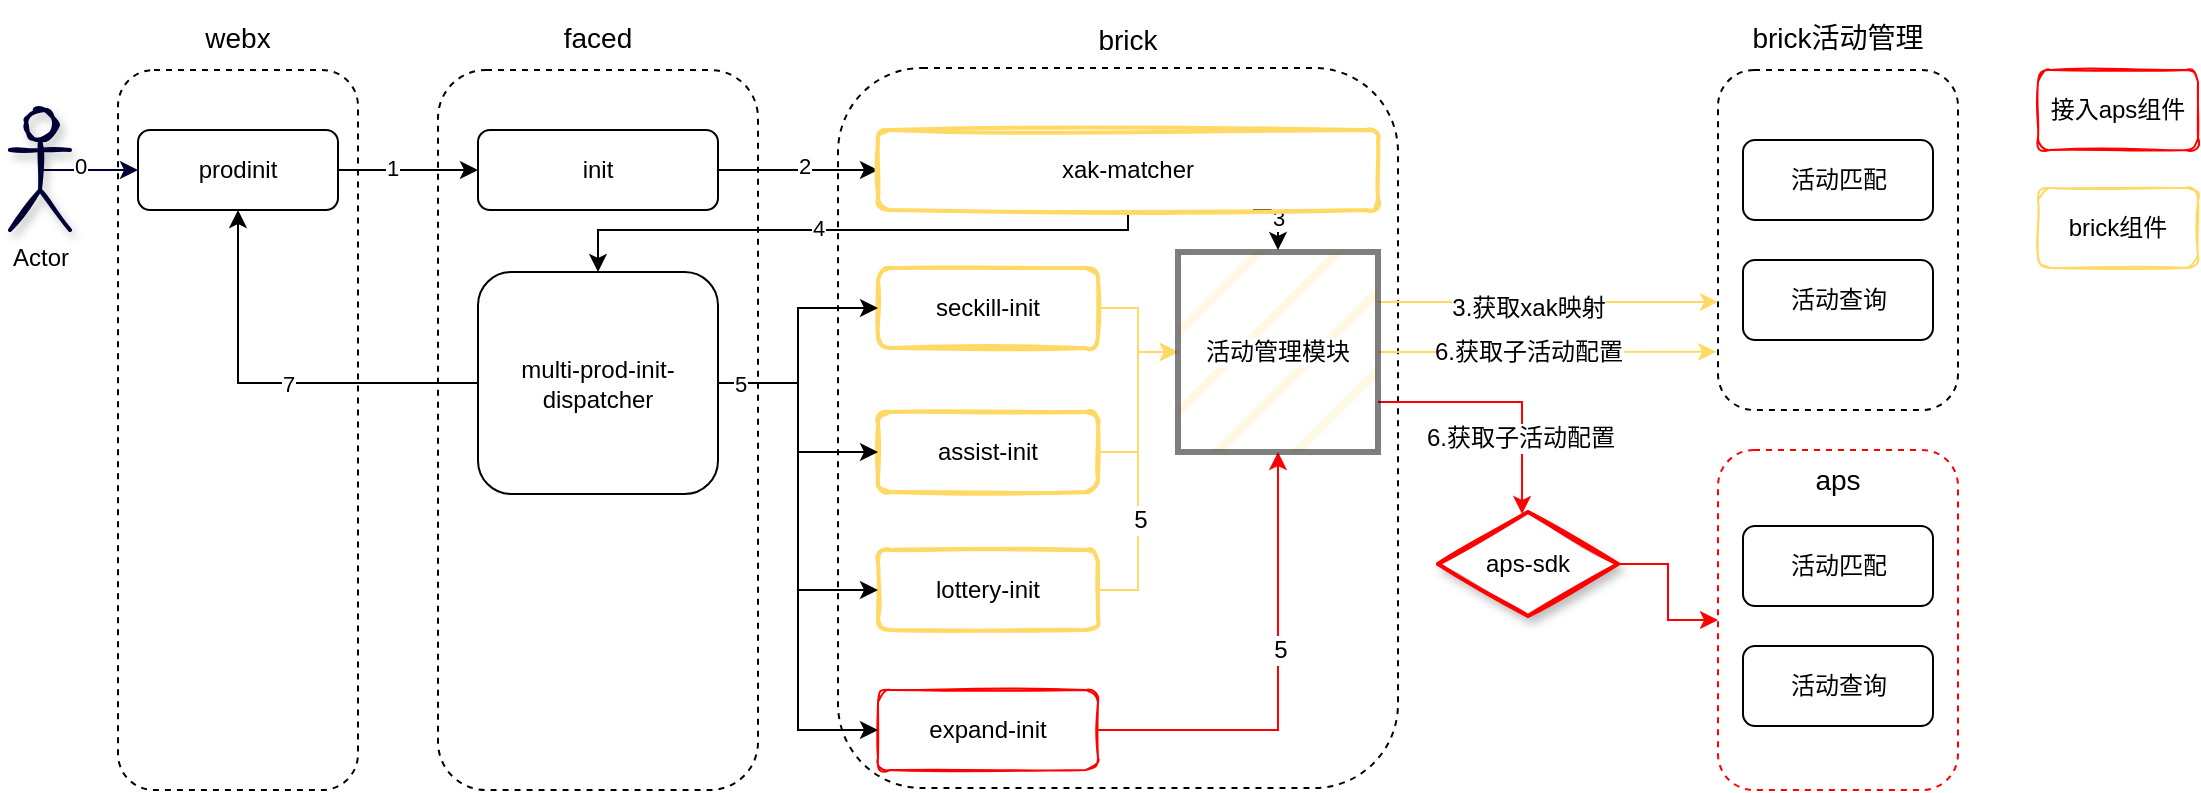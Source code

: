 <mxfile version="20.8.23" type="github" pages="5">
  <diagram id="NWhZimJA6qQcaquK7ZAS" name="brick-online">
    <mxGraphModel dx="2261" dy="771" grid="1" gridSize="10" guides="1" tooltips="1" connect="1" arrows="1" fold="1" page="1" pageScale="1" pageWidth="827" pageHeight="1169" math="0" shadow="0">
      <root>
        <mxCell id="0" />
        <mxCell id="1" parent="0" />
        <mxCell id="JwduhND43qN6gX2zfuCN-1" value="" style="rounded=1;whiteSpace=wrap;html=1;dashed=1;" parent="1" vertex="1">
          <mxGeometry x="40" y="120" width="120" height="360" as="geometry" />
        </mxCell>
        <mxCell id="JwduhND43qN6gX2zfuCN-2" value="" style="rounded=1;whiteSpace=wrap;html=1;dashed=1;" parent="1" vertex="1">
          <mxGeometry x="200" y="120" width="160" height="360" as="geometry" />
        </mxCell>
        <mxCell id="JwduhND43qN6gX2zfuCN-3" value="" style="rounded=1;whiteSpace=wrap;html=1;dashed=1;" parent="1" vertex="1">
          <mxGeometry x="400" y="119" width="280" height="360" as="geometry" />
        </mxCell>
        <mxCell id="JwduhND43qN6gX2zfuCN-38" value="" style="edgeStyle=orthogonalEdgeStyle;rounded=0;orthogonalLoop=1;jettySize=auto;html=1;strokeColor=#FF0000;" parent="1" source="JwduhND43qN6gX2zfuCN-4" target="JwduhND43qN6gX2zfuCN-5" edge="1">
          <mxGeometry relative="1" as="geometry" />
        </mxCell>
        <mxCell id="JwduhND43qN6gX2zfuCN-4" value="aps-sdk" style="html=1;whiteSpace=wrap;aspect=fixed;shape=isoRectangle;strokeColor=#FF0000;strokeWidth=2;sketch=1;shadow=1;" parent="1" vertex="1">
          <mxGeometry x="700" y="340" width="90" height="54" as="geometry" />
        </mxCell>
        <mxCell id="JwduhND43qN6gX2zfuCN-5" value="" style="rounded=1;whiteSpace=wrap;html=1;dashed=1;strokeColor=#FF0000;" parent="1" vertex="1">
          <mxGeometry x="840" y="310" width="120" height="170" as="geometry" />
        </mxCell>
        <mxCell id="JwduhND43qN6gX2zfuCN-6" value="" style="rounded=1;whiteSpace=wrap;html=1;dashed=1;" parent="1" vertex="1">
          <mxGeometry x="840" y="120" width="120" height="170" as="geometry" />
        </mxCell>
        <mxCell id="JwduhND43qN6gX2zfuCN-18" style="edgeStyle=orthogonalEdgeStyle;rounded=0;orthogonalLoop=1;jettySize=auto;html=1;exitX=1;exitY=0.5;exitDx=0;exitDy=0;entryX=0;entryY=0.5;entryDx=0;entryDy=0;" parent="1" source="JwduhND43qN6gX2zfuCN-8" target="JwduhND43qN6gX2zfuCN-9" edge="1">
          <mxGeometry relative="1" as="geometry" />
        </mxCell>
        <mxCell id="JwduhND43qN6gX2zfuCN-54" value="2" style="edgeLabel;html=1;align=center;verticalAlign=middle;resizable=0;points=[];" parent="JwduhND43qN6gX2zfuCN-18" vertex="1" connectable="0">
          <mxGeometry x="0.075" y="2" relative="1" as="geometry">
            <mxPoint as="offset" />
          </mxGeometry>
        </mxCell>
        <mxCell id="JwduhND43qN6gX2zfuCN-8" value="init" style="rounded=1;whiteSpace=wrap;html=1;" parent="1" vertex="1">
          <mxGeometry x="220" y="150" width="120" height="40" as="geometry" />
        </mxCell>
        <mxCell id="JwduhND43qN6gX2zfuCN-20" value="3" style="edgeStyle=orthogonalEdgeStyle;rounded=0;orthogonalLoop=1;jettySize=auto;html=1;exitX=0.75;exitY=1;exitDx=0;exitDy=0;entryX=0.5;entryY=0;entryDx=0;entryDy=0;" parent="1" source="JwduhND43qN6gX2zfuCN-9" edge="1">
          <mxGeometry relative="1" as="geometry">
            <mxPoint x="620" y="210" as="targetPoint" />
          </mxGeometry>
        </mxCell>
        <mxCell id="JwduhND43qN6gX2zfuCN-21" style="edgeStyle=orthogonalEdgeStyle;rounded=0;orthogonalLoop=1;jettySize=auto;html=1;exitX=0.5;exitY=1;exitDx=0;exitDy=0;entryX=0.5;entryY=0;entryDx=0;entryDy=0;" parent="1" source="JwduhND43qN6gX2zfuCN-9" target="JwduhND43qN6gX2zfuCN-14" edge="1">
          <mxGeometry relative="1" as="geometry">
            <Array as="points">
              <mxPoint x="545" y="200" />
              <mxPoint x="280" y="200" />
            </Array>
          </mxGeometry>
        </mxCell>
        <mxCell id="JwduhND43qN6gX2zfuCN-55" value="4" style="edgeLabel;html=1;align=center;verticalAlign=middle;resizable=0;points=[];" parent="JwduhND43qN6gX2zfuCN-21" vertex="1" connectable="0">
          <mxGeometry x="0.115" y="-1" relative="1" as="geometry">
            <mxPoint as="offset" />
          </mxGeometry>
        </mxCell>
        <mxCell id="JwduhND43qN6gX2zfuCN-9" value="xak-matcher" style="rounded=1;whiteSpace=wrap;html=1;sketch=1;strokeColor=#FFD966;strokeWidth=2;" parent="1" vertex="1">
          <mxGeometry x="420" y="150" width="250" height="40" as="geometry" />
        </mxCell>
        <mxCell id="JwduhND43qN6gX2zfuCN-46" style="edgeStyle=orthogonalEdgeStyle;rounded=0;orthogonalLoop=1;jettySize=auto;html=1;exitX=1;exitY=0.5;exitDx=0;exitDy=0;entryX=0;entryY=0.5;entryDx=0;entryDy=0;strokeColor=#FFD966;" parent="1" source="JwduhND43qN6gX2zfuCN-10" target="JwduhND43qN6gX2zfuCN-42" edge="1">
          <mxGeometry relative="1" as="geometry" />
        </mxCell>
        <mxCell id="JwduhND43qN6gX2zfuCN-10" value="seckill-init" style="rounded=1;whiteSpace=wrap;html=1;sketch=1;strokeColor=#FFD966;strokeWidth=2;" parent="1" vertex="1">
          <mxGeometry x="420" y="219" width="110" height="40" as="geometry" />
        </mxCell>
        <mxCell id="JwduhND43qN6gX2zfuCN-47" style="edgeStyle=orthogonalEdgeStyle;rounded=0;orthogonalLoop=1;jettySize=auto;html=1;exitX=1;exitY=0.5;exitDx=0;exitDy=0;entryX=0;entryY=0.5;entryDx=0;entryDy=0;strokeColor=#FFD966;" parent="1" source="JwduhND43qN6gX2zfuCN-11" target="JwduhND43qN6gX2zfuCN-42" edge="1">
          <mxGeometry relative="1" as="geometry" />
        </mxCell>
        <mxCell id="JwduhND43qN6gX2zfuCN-11" value="assist-init" style="rounded=1;whiteSpace=wrap;html=1;sketch=1;strokeColor=#FFD966;strokeWidth=2;" parent="1" vertex="1">
          <mxGeometry x="420" y="291" width="110" height="40" as="geometry" />
        </mxCell>
        <mxCell id="JwduhND43qN6gX2zfuCN-48" style="edgeStyle=orthogonalEdgeStyle;rounded=0;orthogonalLoop=1;jettySize=auto;html=1;exitX=1;exitY=0.5;exitDx=0;exitDy=0;entryX=0;entryY=0.5;entryDx=0;entryDy=0;strokeColor=#FFD966;" parent="1" source="JwduhND43qN6gX2zfuCN-12" target="JwduhND43qN6gX2zfuCN-42" edge="1">
          <mxGeometry relative="1" as="geometry" />
        </mxCell>
        <mxCell id="QOfSzFieqDrKww0oyRNk-4" value="5" style="edgeLabel;html=1;align=center;verticalAlign=middle;resizable=0;points=[];fontSize=12;" parent="JwduhND43qN6gX2zfuCN-48" vertex="1" connectable="0">
          <mxGeometry x="-0.308" y="-1" relative="1" as="geometry">
            <mxPoint as="offset" />
          </mxGeometry>
        </mxCell>
        <mxCell id="JwduhND43qN6gX2zfuCN-12" value="lottery-init" style="rounded=1;whiteSpace=wrap;html=1;sketch=1;strokeColor=#FFD966;strokeWidth=2;" parent="1" vertex="1">
          <mxGeometry x="420" y="360" width="110" height="40" as="geometry" />
        </mxCell>
        <mxCell id="QOfSzFieqDrKww0oyRNk-3" style="edgeStyle=orthogonalEdgeStyle;rounded=0;orthogonalLoop=1;jettySize=auto;html=1;exitX=1;exitY=0.5;exitDx=0;exitDy=0;entryX=0.5;entryY=1;entryDx=0;entryDy=0;fontSize=12;endSize=6;strokeColor=#FF0000;" parent="1" source="JwduhND43qN6gX2zfuCN-13" target="JwduhND43qN6gX2zfuCN-42" edge="1">
          <mxGeometry relative="1" as="geometry" />
        </mxCell>
        <mxCell id="QOfSzFieqDrKww0oyRNk-5" value="5" style="edgeLabel;html=1;align=center;verticalAlign=middle;resizable=0;points=[];fontSize=12;" parent="QOfSzFieqDrKww0oyRNk-3" vertex="1" connectable="0">
          <mxGeometry x="0.135" y="-1" relative="1" as="geometry">
            <mxPoint as="offset" />
          </mxGeometry>
        </mxCell>
        <mxCell id="JwduhND43qN6gX2zfuCN-13" value="expand-init" style="rounded=1;whiteSpace=wrap;html=1;strokeColor=#FF0000;sketch=1;" parent="1" vertex="1">
          <mxGeometry x="420" y="430" width="110" height="40" as="geometry" />
        </mxCell>
        <mxCell id="JwduhND43qN6gX2zfuCN-22" style="edgeStyle=orthogonalEdgeStyle;rounded=0;orthogonalLoop=1;jettySize=auto;html=1;exitX=1;exitY=0.5;exitDx=0;exitDy=0;entryX=0;entryY=0.5;entryDx=0;entryDy=0;" parent="1" source="JwduhND43qN6gX2zfuCN-14" target="JwduhND43qN6gX2zfuCN-10" edge="1">
          <mxGeometry relative="1" as="geometry" />
        </mxCell>
        <mxCell id="JwduhND43qN6gX2zfuCN-23" style="edgeStyle=orthogonalEdgeStyle;rounded=0;orthogonalLoop=1;jettySize=auto;html=1;exitX=1;exitY=0.5;exitDx=0;exitDy=0;entryX=0;entryY=0.5;entryDx=0;entryDy=0;" parent="1" source="JwduhND43qN6gX2zfuCN-14" target="JwduhND43qN6gX2zfuCN-11" edge="1">
          <mxGeometry relative="1" as="geometry" />
        </mxCell>
        <mxCell id="JwduhND43qN6gX2zfuCN-24" style="edgeStyle=orthogonalEdgeStyle;rounded=0;orthogonalLoop=1;jettySize=auto;html=1;exitX=1;exitY=0.5;exitDx=0;exitDy=0;entryX=0;entryY=0.5;entryDx=0;entryDy=0;" parent="1" source="JwduhND43qN6gX2zfuCN-14" target="JwduhND43qN6gX2zfuCN-12" edge="1">
          <mxGeometry relative="1" as="geometry" />
        </mxCell>
        <mxCell id="JwduhND43qN6gX2zfuCN-25" style="edgeStyle=orthogonalEdgeStyle;rounded=0;orthogonalLoop=1;jettySize=auto;html=1;exitX=1;exitY=0.5;exitDx=0;exitDy=0;entryX=0;entryY=0.5;entryDx=0;entryDy=0;" parent="1" source="JwduhND43qN6gX2zfuCN-14" target="JwduhND43qN6gX2zfuCN-13" edge="1">
          <mxGeometry relative="1" as="geometry" />
        </mxCell>
        <mxCell id="JwduhND43qN6gX2zfuCN-56" value="5" style="edgeLabel;html=1;align=center;verticalAlign=middle;resizable=0;points=[];" parent="JwduhND43qN6gX2zfuCN-25" vertex="1" connectable="0">
          <mxGeometry x="-0.913" y="1" relative="1" as="geometry">
            <mxPoint y="1" as="offset" />
          </mxGeometry>
        </mxCell>
        <mxCell id="JwduhND43qN6gX2zfuCN-43" style="edgeStyle=orthogonalEdgeStyle;rounded=0;orthogonalLoop=1;jettySize=auto;html=1;exitX=0;exitY=0.5;exitDx=0;exitDy=0;entryX=0.5;entryY=1;entryDx=0;entryDy=0;" parent="1" source="JwduhND43qN6gX2zfuCN-14" target="JwduhND43qN6gX2zfuCN-16" edge="1">
          <mxGeometry relative="1" as="geometry" />
        </mxCell>
        <mxCell id="JwduhND43qN6gX2zfuCN-58" value="7" style="edgeLabel;html=1;align=center;verticalAlign=middle;resizable=0;points=[];" parent="JwduhND43qN6gX2zfuCN-43" vertex="1" connectable="0">
          <mxGeometry x="-0.08" relative="1" as="geometry">
            <mxPoint as="offset" />
          </mxGeometry>
        </mxCell>
        <mxCell id="JwduhND43qN6gX2zfuCN-14" value="multi-prod-init-dispatcher" style="rounded=1;whiteSpace=wrap;html=1;" parent="1" vertex="1">
          <mxGeometry x="220" y="221" width="120" height="111" as="geometry" />
        </mxCell>
        <mxCell id="JwduhND43qN6gX2zfuCN-17" style="edgeStyle=orthogonalEdgeStyle;rounded=0;orthogonalLoop=1;jettySize=auto;html=1;exitX=1;exitY=0.5;exitDx=0;exitDy=0;entryX=0;entryY=0.5;entryDx=0;entryDy=0;" parent="1" source="JwduhND43qN6gX2zfuCN-16" target="JwduhND43qN6gX2zfuCN-8" edge="1">
          <mxGeometry relative="1" as="geometry" />
        </mxCell>
        <mxCell id="JwduhND43qN6gX2zfuCN-53" value="1" style="edgeLabel;html=1;align=center;verticalAlign=middle;resizable=0;points=[];" parent="JwduhND43qN6gX2zfuCN-17" vertex="1" connectable="0">
          <mxGeometry x="-0.229" y="1" relative="1" as="geometry">
            <mxPoint as="offset" />
          </mxGeometry>
        </mxCell>
        <mxCell id="JwduhND43qN6gX2zfuCN-16" value="prodinit" style="rounded=1;whiteSpace=wrap;html=1;" parent="1" vertex="1">
          <mxGeometry x="50" y="150" width="100" height="40" as="geometry" />
        </mxCell>
        <mxCell id="PE38SQfPAT9IPxksKFDa-1" style="edgeStyle=orthogonalEdgeStyle;rounded=0;orthogonalLoop=1;jettySize=auto;html=1;exitX=1;exitY=0.75;exitDx=0;exitDy=0;entryX=0.467;entryY=0.037;entryDx=0;entryDy=0;entryPerimeter=0;fontSize=14;strokeColor=#FF0000;" parent="1" source="JwduhND43qN6gX2zfuCN-42" target="JwduhND43qN6gX2zfuCN-4" edge="1">
          <mxGeometry relative="1" as="geometry" />
        </mxCell>
        <mxCell id="PE38SQfPAT9IPxksKFDa-6" value="6.获取子活动配置" style="edgeLabel;html=1;align=center;verticalAlign=middle;resizable=0;points=[];fontSize=12;" parent="PE38SQfPAT9IPxksKFDa-1" vertex="1" connectable="0">
          <mxGeometry x="0.375" y="-1" relative="1" as="geometry">
            <mxPoint y="2" as="offset" />
          </mxGeometry>
        </mxCell>
        <mxCell id="PE38SQfPAT9IPxksKFDa-2" style="edgeStyle=orthogonalEdgeStyle;rounded=0;orthogonalLoop=1;jettySize=auto;html=1;exitX=1;exitY=0.5;exitDx=0;exitDy=0;entryX=-0.008;entryY=0.829;entryDx=0;entryDy=0;entryPerimeter=0;fontSize=14;strokeColor=#FFD966;" parent="1" source="JwduhND43qN6gX2zfuCN-42" target="JwduhND43qN6gX2zfuCN-6" edge="1">
          <mxGeometry relative="1" as="geometry" />
        </mxCell>
        <mxCell id="PE38SQfPAT9IPxksKFDa-5" value="6.获取子活动配置" style="edgeLabel;html=1;align=center;verticalAlign=middle;resizable=0;points=[];fontSize=12;" parent="PE38SQfPAT9IPxksKFDa-2" vertex="1" connectable="0">
          <mxGeometry x="-0.503" relative="1" as="geometry">
            <mxPoint x="33" as="offset" />
          </mxGeometry>
        </mxCell>
        <mxCell id="PE38SQfPAT9IPxksKFDa-3" style="edgeStyle=orthogonalEdgeStyle;rounded=0;orthogonalLoop=1;jettySize=auto;html=1;exitX=1;exitY=0.25;exitDx=0;exitDy=0;entryX=0;entryY=0.682;entryDx=0;entryDy=0;entryPerimeter=0;fontSize=14;strokeColor=#FFD966;" parent="1" source="JwduhND43qN6gX2zfuCN-42" target="JwduhND43qN6gX2zfuCN-6" edge="1">
          <mxGeometry relative="1" as="geometry" />
        </mxCell>
        <mxCell id="PE38SQfPAT9IPxksKFDa-4" value="3.获取xak映射" style="edgeLabel;html=1;align=center;verticalAlign=middle;resizable=0;points=[];fontSize=12;" parent="PE38SQfPAT9IPxksKFDa-3" vertex="1" connectable="0">
          <mxGeometry x="-0.589" relative="1" as="geometry">
            <mxPoint x="40" y="3" as="offset" />
          </mxGeometry>
        </mxCell>
        <mxCell id="JwduhND43qN6gX2zfuCN-42" value="活动管理模块" style="whiteSpace=wrap;html=1;aspect=fixed;strokeWidth=3;labelBackgroundColor=default;fillColor=#FFF2CC;opacity=50;fillStyle=hatch;" parent="1" vertex="1">
          <mxGeometry x="570" y="211" width="100" height="100" as="geometry" />
        </mxCell>
        <mxCell id="JwduhND43qN6gX2zfuCN-49" value="活动匹配" style="rounded=1;whiteSpace=wrap;html=1;" parent="1" vertex="1">
          <mxGeometry x="852.5" y="348" width="95" height="40" as="geometry" />
        </mxCell>
        <mxCell id="JwduhND43qN6gX2zfuCN-50" value="活动查询" style="rounded=1;whiteSpace=wrap;html=1;" parent="1" vertex="1">
          <mxGeometry x="852.5" y="408" width="95" height="40" as="geometry" />
        </mxCell>
        <mxCell id="JwduhND43qN6gX2zfuCN-51" value="活动匹配" style="rounded=1;whiteSpace=wrap;html=1;" parent="1" vertex="1">
          <mxGeometry x="852.5" y="155" width="95" height="40" as="geometry" />
        </mxCell>
        <mxCell id="JwduhND43qN6gX2zfuCN-52" value="活动查询" style="rounded=1;whiteSpace=wrap;html=1;" parent="1" vertex="1">
          <mxGeometry x="852.5" y="215" width="95" height="40" as="geometry" />
        </mxCell>
        <mxCell id="JwduhND43qN6gX2zfuCN-61" style="edgeStyle=orthogonalEdgeStyle;rounded=0;orthogonalLoop=1;jettySize=auto;html=1;exitX=0.5;exitY=0.5;exitDx=0;exitDy=0;exitPerimeter=0;entryX=0;entryY=0.5;entryDx=0;entryDy=0;strokeColor=#000033;" parent="1" source="JwduhND43qN6gX2zfuCN-60" target="JwduhND43qN6gX2zfuCN-16" edge="1">
          <mxGeometry relative="1" as="geometry" />
        </mxCell>
        <mxCell id="JwduhND43qN6gX2zfuCN-62" value="0" style="edgeLabel;html=1;align=center;verticalAlign=middle;resizable=0;points=[];" parent="JwduhND43qN6gX2zfuCN-61" vertex="1" connectable="0">
          <mxGeometry x="-0.344" y="3" relative="1" as="geometry">
            <mxPoint y="1" as="offset" />
          </mxGeometry>
        </mxCell>
        <mxCell id="JwduhND43qN6gX2zfuCN-60" value="Actor" style="shape=umlActor;verticalLabelPosition=bottom;verticalAlign=top;html=1;outlineConnect=0;rounded=0;shadow=1;sketch=1;strokeColor=#000033;strokeWidth=2;fillColor=none;" parent="1" vertex="1">
          <mxGeometry x="-14" y="140" width="30" height="60" as="geometry" />
        </mxCell>
        <mxCell id="JwduhND43qN6gX2zfuCN-63" value="webx" style="text;html=1;strokeColor=none;fillColor=none;align=center;verticalAlign=middle;whiteSpace=wrap;rounded=0;shadow=1;sketch=1;fontSize=14;" parent="1" vertex="1">
          <mxGeometry x="70" y="89" width="60" height="30" as="geometry" />
        </mxCell>
        <mxCell id="JwduhND43qN6gX2zfuCN-64" value="faced" style="text;html=1;strokeColor=none;fillColor=none;align=center;verticalAlign=middle;whiteSpace=wrap;rounded=0;shadow=1;sketch=1;fontSize=14;" parent="1" vertex="1">
          <mxGeometry x="250" y="89" width="60" height="30" as="geometry" />
        </mxCell>
        <mxCell id="JwduhND43qN6gX2zfuCN-65" value="brick" style="text;html=1;strokeColor=none;fillColor=none;align=center;verticalAlign=middle;whiteSpace=wrap;rounded=0;shadow=1;sketch=1;fontSize=14;" parent="1" vertex="1">
          <mxGeometry x="515" y="90" width="60" height="30" as="geometry" />
        </mxCell>
        <mxCell id="JwduhND43qN6gX2zfuCN-66" value="brick活动管理" style="text;html=1;strokeColor=none;fillColor=none;align=center;verticalAlign=middle;whiteSpace=wrap;rounded=0;shadow=1;sketch=1;fontSize=14;" parent="1" vertex="1">
          <mxGeometry x="855" y="89" width="90" height="30" as="geometry" />
        </mxCell>
        <mxCell id="JwduhND43qN6gX2zfuCN-67" value="aps" style="text;html=1;strokeColor=none;fillColor=none;align=center;verticalAlign=middle;whiteSpace=wrap;rounded=0;shadow=1;sketch=1;fontSize=14;" parent="1" vertex="1">
          <mxGeometry x="870" y="310" width="60" height="30" as="geometry" />
        </mxCell>
        <mxCell id="PE38SQfPAT9IPxksKFDa-7" value="接入aps组件" style="rounded=1;whiteSpace=wrap;html=1;strokeColor=#FF0000;sketch=1;" parent="1" vertex="1">
          <mxGeometry x="1000" y="120" width="80" height="40" as="geometry" />
        </mxCell>
        <mxCell id="PE38SQfPAT9IPxksKFDa-8" value="brick组件" style="rounded=1;whiteSpace=wrap;html=1;sketch=1;strokeColor=#FFD966;" parent="1" vertex="1">
          <mxGeometry x="1000" y="179" width="80" height="40" as="geometry" />
        </mxCell>
      </root>
    </mxGraphModel>
  </diagram>
  <diagram id="TxXT6c2JRqx7haib5ZhR" name="brick-new">
    <mxGraphModel dx="2261" dy="771" grid="1" gridSize="10" guides="1" tooltips="1" connect="1" arrows="1" fold="1" page="1" pageScale="1" pageWidth="827" pageHeight="1169" math="0" shadow="0">
      <root>
        <mxCell id="0" />
        <mxCell id="1" parent="0" />
        <mxCell id="qk-3Vc2ffvH1CULfstv1-56" value="" style="rounded=1;whiteSpace=wrap;html=1;dashed=1;" parent="1" vertex="1">
          <mxGeometry x="-168" y="119" width="120" height="360" as="geometry" />
        </mxCell>
        <mxCell id="qk-3Vc2ffvH1CULfstv1-1" value="" style="rounded=1;whiteSpace=wrap;html=1;dashed=1;" parent="1" vertex="1">
          <mxGeometry y="120" width="160" height="360" as="geometry" />
        </mxCell>
        <mxCell id="qk-3Vc2ffvH1CULfstv1-2" value="" style="rounded=1;whiteSpace=wrap;html=1;dashed=1;" parent="1" vertex="1">
          <mxGeometry x="200" y="120" width="160" height="360" as="geometry" />
        </mxCell>
        <mxCell id="qk-3Vc2ffvH1CULfstv1-3" value="" style="rounded=1;whiteSpace=wrap;html=1;dashed=1;" parent="1" vertex="1">
          <mxGeometry x="400" y="119" width="280" height="360" as="geometry" />
        </mxCell>
        <mxCell id="qk-3Vc2ffvH1CULfstv1-90" style="edgeStyle=orthogonalEdgeStyle;rounded=0;orthogonalLoop=1;jettySize=auto;html=1;entryX=-0.008;entryY=0.522;entryDx=0;entryDy=0;entryPerimeter=0;fontSize=12;strokeColor=#000033;" parent="1" source="qk-3Vc2ffvH1CULfstv1-5" target="qk-3Vc2ffvH1CULfstv1-6" edge="1">
          <mxGeometry relative="1" as="geometry">
            <Array as="points">
              <mxPoint x="805" y="367" />
              <mxPoint x="805" y="308" />
            </Array>
          </mxGeometry>
        </mxCell>
        <mxCell id="qk-3Vc2ffvH1CULfstv1-5" value="aps-sdk" style="html=1;whiteSpace=wrap;aspect=fixed;shape=isoRectangle;strokeColor=#FF0000;strokeWidth=2;sketch=1;shadow=1;" parent="1" vertex="1">
          <mxGeometry x="700" y="340" width="90" height="54" as="geometry" />
        </mxCell>
        <mxCell id="qk-3Vc2ffvH1CULfstv1-6" value="" style="rounded=1;whiteSpace=wrap;html=1;dashed=1;strokeColor=#000033;" parent="1" vertex="1">
          <mxGeometry x="825" y="120" width="120" height="360" as="geometry" />
        </mxCell>
        <mxCell id="qk-3Vc2ffvH1CULfstv1-8" style="edgeStyle=orthogonalEdgeStyle;rounded=0;orthogonalLoop=1;jettySize=auto;html=1;exitX=1;exitY=0.5;exitDx=0;exitDy=0;entryX=0;entryY=0.5;entryDx=0;entryDy=0;" parent="1" source="qk-3Vc2ffvH1CULfstv1-10" target="qk-3Vc2ffvH1CULfstv1-14" edge="1">
          <mxGeometry relative="1" as="geometry" />
        </mxCell>
        <mxCell id="qk-3Vc2ffvH1CULfstv1-9" value="4" style="edgeLabel;html=1;align=center;verticalAlign=middle;resizable=0;points=[];" parent="qk-3Vc2ffvH1CULfstv1-8" vertex="1" connectable="0">
          <mxGeometry x="0.075" y="2" relative="1" as="geometry">
            <mxPoint as="offset" />
          </mxGeometry>
        </mxCell>
        <mxCell id="qk-3Vc2ffvH1CULfstv1-10" value="init" style="rounded=1;whiteSpace=wrap;html=1;" parent="1" vertex="1">
          <mxGeometry x="220" y="150" width="120" height="40" as="geometry" />
        </mxCell>
        <mxCell id="qk-3Vc2ffvH1CULfstv1-11" value="5" style="edgeStyle=orthogonalEdgeStyle;rounded=0;orthogonalLoop=1;jettySize=auto;html=1;exitX=0.75;exitY=1;exitDx=0;exitDy=0;entryX=0.5;entryY=0;entryDx=0;entryDy=0;" parent="1" source="qk-3Vc2ffvH1CULfstv1-14" edge="1">
          <mxGeometry relative="1" as="geometry">
            <mxPoint x="620" y="210" as="targetPoint" />
          </mxGeometry>
        </mxCell>
        <mxCell id="qk-3Vc2ffvH1CULfstv1-12" style="edgeStyle=orthogonalEdgeStyle;rounded=0;orthogonalLoop=1;jettySize=auto;html=1;exitX=0.5;exitY=1;exitDx=0;exitDy=0;entryX=0.5;entryY=0;entryDx=0;entryDy=0;" parent="1" source="qk-3Vc2ffvH1CULfstv1-14" target="qk-3Vc2ffvH1CULfstv1-31" edge="1">
          <mxGeometry relative="1" as="geometry">
            <Array as="points">
              <mxPoint x="545" y="200" />
              <mxPoint x="280" y="200" />
            </Array>
          </mxGeometry>
        </mxCell>
        <mxCell id="qk-3Vc2ffvH1CULfstv1-13" value="6" style="edgeLabel;html=1;align=center;verticalAlign=middle;resizable=0;points=[];" parent="qk-3Vc2ffvH1CULfstv1-12" vertex="1" connectable="0">
          <mxGeometry x="0.115" y="-1" relative="1" as="geometry">
            <mxPoint as="offset" />
          </mxGeometry>
        </mxCell>
        <mxCell id="qk-3Vc2ffvH1CULfstv1-14" value="xak-matcher" style="rounded=1;whiteSpace=wrap;html=1;sketch=1;strokeColor=#FF0000;" parent="1" vertex="1">
          <mxGeometry x="420" y="150" width="250" height="40" as="geometry" />
        </mxCell>
        <mxCell id="qk-3Vc2ffvH1CULfstv1-15" style="edgeStyle=orthogonalEdgeStyle;rounded=0;orthogonalLoop=1;jettySize=auto;html=1;exitX=1;exitY=0.5;exitDx=0;exitDy=0;entryX=0;entryY=0.5;entryDx=0;entryDy=0;strokeColor=#FF0000;" parent="1" source="qk-3Vc2ffvH1CULfstv1-16" target="qk-3Vc2ffvH1CULfstv1-41" edge="1">
          <mxGeometry relative="1" as="geometry" />
        </mxCell>
        <mxCell id="qk-3Vc2ffvH1CULfstv1-16" value="seckill-init" style="rounded=1;whiteSpace=wrap;html=1;sketch=1;strokeColor=#FF0000;" parent="1" vertex="1">
          <mxGeometry x="420" y="219" width="110" height="40" as="geometry" />
        </mxCell>
        <mxCell id="qk-3Vc2ffvH1CULfstv1-17" style="edgeStyle=orthogonalEdgeStyle;rounded=0;orthogonalLoop=1;jettySize=auto;html=1;exitX=1;exitY=0.5;exitDx=0;exitDy=0;entryX=0;entryY=0.5;entryDx=0;entryDy=0;strokeColor=#FF0000;" parent="1" source="qk-3Vc2ffvH1CULfstv1-18" target="qk-3Vc2ffvH1CULfstv1-41" edge="1">
          <mxGeometry relative="1" as="geometry" />
        </mxCell>
        <mxCell id="qk-3Vc2ffvH1CULfstv1-18" value="assist-init" style="rounded=1;whiteSpace=wrap;html=1;sketch=1;strokeColor=#FF0000;" parent="1" vertex="1">
          <mxGeometry x="420" y="291" width="110" height="40" as="geometry" />
        </mxCell>
        <mxCell id="qk-3Vc2ffvH1CULfstv1-19" style="edgeStyle=orthogonalEdgeStyle;rounded=0;orthogonalLoop=1;jettySize=auto;html=1;exitX=1;exitY=0.5;exitDx=0;exitDy=0;entryX=0;entryY=0.5;entryDx=0;entryDy=0;strokeColor=#FF0000;" parent="1" source="qk-3Vc2ffvH1CULfstv1-20" target="qk-3Vc2ffvH1CULfstv1-41" edge="1">
          <mxGeometry relative="1" as="geometry" />
        </mxCell>
        <mxCell id="qk-3Vc2ffvH1CULfstv1-20" value="lottery-init" style="rounded=1;whiteSpace=wrap;html=1;sketch=1;strokeColor=#FF0000;" parent="1" vertex="1">
          <mxGeometry x="420" y="360" width="110" height="40" as="geometry" />
        </mxCell>
        <mxCell id="qk-3Vc2ffvH1CULfstv1-21" style="edgeStyle=orthogonalEdgeStyle;rounded=0;orthogonalLoop=1;jettySize=auto;html=1;exitX=1;exitY=0.5;exitDx=0;exitDy=0;entryX=0;entryY=0.5;entryDx=0;entryDy=0;strokeColor=#FF0000;" parent="1" source="qk-3Vc2ffvH1CULfstv1-23" target="qk-3Vc2ffvH1CULfstv1-41" edge="1">
          <mxGeometry relative="1" as="geometry" />
        </mxCell>
        <mxCell id="qk-3Vc2ffvH1CULfstv1-22" value="策略获取" style="edgeLabel;html=1;align=center;verticalAlign=middle;resizable=0;points=[];" parent="qk-3Vc2ffvH1CULfstv1-21" vertex="1" connectable="0">
          <mxGeometry x="0.092" y="-1" relative="1" as="geometry">
            <mxPoint as="offset" />
          </mxGeometry>
        </mxCell>
        <mxCell id="qk-3Vc2ffvH1CULfstv1-23" value="expand-init" style="rounded=1;whiteSpace=wrap;html=1;strokeColor=#FF0000;sketch=1;" parent="1" vertex="1">
          <mxGeometry x="420" y="430" width="110" height="40" as="geometry" />
        </mxCell>
        <mxCell id="qk-3Vc2ffvH1CULfstv1-24" style="edgeStyle=orthogonalEdgeStyle;rounded=0;orthogonalLoop=1;jettySize=auto;html=1;exitX=1;exitY=0.5;exitDx=0;exitDy=0;entryX=0;entryY=0.5;entryDx=0;entryDy=0;" parent="1" source="qk-3Vc2ffvH1CULfstv1-31" target="qk-3Vc2ffvH1CULfstv1-16" edge="1">
          <mxGeometry relative="1" as="geometry" />
        </mxCell>
        <mxCell id="qk-3Vc2ffvH1CULfstv1-25" style="edgeStyle=orthogonalEdgeStyle;rounded=0;orthogonalLoop=1;jettySize=auto;html=1;exitX=1;exitY=0.5;exitDx=0;exitDy=0;entryX=0;entryY=0.5;entryDx=0;entryDy=0;" parent="1" source="qk-3Vc2ffvH1CULfstv1-31" target="qk-3Vc2ffvH1CULfstv1-18" edge="1">
          <mxGeometry relative="1" as="geometry" />
        </mxCell>
        <mxCell id="qk-3Vc2ffvH1CULfstv1-26" style="edgeStyle=orthogonalEdgeStyle;rounded=0;orthogonalLoop=1;jettySize=auto;html=1;exitX=1;exitY=0.5;exitDx=0;exitDy=0;entryX=0;entryY=0.5;entryDx=0;entryDy=0;" parent="1" source="qk-3Vc2ffvH1CULfstv1-31" target="qk-3Vc2ffvH1CULfstv1-20" edge="1">
          <mxGeometry relative="1" as="geometry" />
        </mxCell>
        <mxCell id="qk-3Vc2ffvH1CULfstv1-27" style="edgeStyle=orthogonalEdgeStyle;rounded=0;orthogonalLoop=1;jettySize=auto;html=1;exitX=1;exitY=0.5;exitDx=0;exitDy=0;entryX=0;entryY=0.5;entryDx=0;entryDy=0;" parent="1" source="qk-3Vc2ffvH1CULfstv1-31" target="qk-3Vc2ffvH1CULfstv1-23" edge="1">
          <mxGeometry relative="1" as="geometry" />
        </mxCell>
        <mxCell id="qk-3Vc2ffvH1CULfstv1-28" value="6" style="edgeLabel;html=1;align=center;verticalAlign=middle;resizable=0;points=[];" parent="qk-3Vc2ffvH1CULfstv1-27" vertex="1" connectable="0">
          <mxGeometry x="-0.913" y="1" relative="1" as="geometry">
            <mxPoint y="1" as="offset" />
          </mxGeometry>
        </mxCell>
        <mxCell id="qk-3Vc2ffvH1CULfstv1-74" style="edgeStyle=orthogonalEdgeStyle;rounded=0;orthogonalLoop=1;jettySize=auto;html=1;exitX=0.5;exitY=1;exitDx=0;exitDy=0;entryX=0.5;entryY=0;entryDx=0;entryDy=0;fontSize=12;strokeColor=#000033;" parent="1" source="qk-3Vc2ffvH1CULfstv1-31" target="qk-3Vc2ffvH1CULfstv1-62" edge="1">
          <mxGeometry relative="1" as="geometry" />
        </mxCell>
        <mxCell id="qk-3Vc2ffvH1CULfstv1-91" value="7" style="edgeLabel;html=1;align=center;verticalAlign=middle;resizable=0;points=[];fontSize=12;" parent="qk-3Vc2ffvH1CULfstv1-74" vertex="1" connectable="0">
          <mxGeometry x="0.169" y="2" relative="1" as="geometry">
            <mxPoint as="offset" />
          </mxGeometry>
        </mxCell>
        <mxCell id="qk-3Vc2ffvH1CULfstv1-31" value="multi-prod-init-dispatcher" style="rounded=1;whiteSpace=wrap;html=1;" parent="1" vertex="1">
          <mxGeometry x="220" y="221" width="120" height="111" as="geometry" />
        </mxCell>
        <mxCell id="qk-3Vc2ffvH1CULfstv1-72" style="edgeStyle=orthogonalEdgeStyle;rounded=0;orthogonalLoop=1;jettySize=auto;html=1;exitX=0.5;exitY=1;exitDx=0;exitDy=0;entryX=0.5;entryY=0;entryDx=0;entryDy=0;fontSize=12;strokeColor=#000033;" parent="1" source="qk-3Vc2ffvH1CULfstv1-34" target="qk-3Vc2ffvH1CULfstv1-61" edge="1">
          <mxGeometry relative="1" as="geometry" />
        </mxCell>
        <mxCell id="qk-3Vc2ffvH1CULfstv1-85" value="2" style="edgeLabel;html=1;align=center;verticalAlign=middle;resizable=0;points=[];fontSize=12;" parent="qk-3Vc2ffvH1CULfstv1-72" vertex="1" connectable="0">
          <mxGeometry x="-0.097" relative="1" as="geometry">
            <mxPoint as="offset" />
          </mxGeometry>
        </mxCell>
        <mxCell id="qk-3Vc2ffvH1CULfstv1-34" value="" style="rounded=1;whiteSpace=wrap;html=1;" parent="1" vertex="1">
          <mxGeometry x="17" y="140" width="130" height="90" as="geometry" />
        </mxCell>
        <mxCell id="qk-3Vc2ffvH1CULfstv1-35" style="edgeStyle=orthogonalEdgeStyle;rounded=0;orthogonalLoop=1;jettySize=auto;html=1;exitX=1;exitY=0.75;exitDx=0;exitDy=0;entryX=0.467;entryY=0.037;entryDx=0;entryDy=0;entryPerimeter=0;fontSize=14;strokeColor=#FF0000;" parent="1" source="qk-3Vc2ffvH1CULfstv1-41" target="qk-3Vc2ffvH1CULfstv1-5" edge="1">
          <mxGeometry relative="1" as="geometry" />
        </mxCell>
        <mxCell id="qk-3Vc2ffvH1CULfstv1-36" value="6.获取子活动配置" style="edgeLabel;html=1;align=center;verticalAlign=middle;resizable=0;points=[];fontSize=12;" parent="qk-3Vc2ffvH1CULfstv1-35" vertex="1" connectable="0">
          <mxGeometry x="0.375" y="-1" relative="1" as="geometry">
            <mxPoint y="2" as="offset" />
          </mxGeometry>
        </mxCell>
        <mxCell id="qk-3Vc2ffvH1CULfstv1-87" style="edgeStyle=orthogonalEdgeStyle;rounded=0;orthogonalLoop=1;jettySize=auto;html=1;exitX=1;exitY=0.25;exitDx=0;exitDy=0;entryX=0.478;entryY=0.037;entryDx=0;entryDy=0;entryPerimeter=0;fontSize=12;strokeColor=#FF0000;" parent="1" source="qk-3Vc2ffvH1CULfstv1-41" target="qk-3Vc2ffvH1CULfstv1-5" edge="1">
          <mxGeometry relative="1" as="geometry" />
        </mxCell>
        <mxCell id="qk-3Vc2ffvH1CULfstv1-88" value="5.获取xak映射" style="edgeLabel;html=1;align=center;verticalAlign=middle;resizable=0;points=[];fontSize=12;" parent="qk-3Vc2ffvH1CULfstv1-87" vertex="1" connectable="0">
          <mxGeometry x="0.162" y="3" relative="1" as="geometry">
            <mxPoint as="offset" />
          </mxGeometry>
        </mxCell>
        <mxCell id="qk-3Vc2ffvH1CULfstv1-41" value="活动管理模块" style="whiteSpace=wrap;html=1;aspect=fixed;strokeWidth=3;labelBackgroundColor=default;fillColor=#FFF2CC;opacity=50;fillStyle=hatch;" parent="1" vertex="1">
          <mxGeometry x="570" y="211" width="100" height="100" as="geometry" />
        </mxCell>
        <mxCell id="qk-3Vc2ffvH1CULfstv1-42" value="活动匹配" style="rounded=1;whiteSpace=wrap;html=1;" parent="1" vertex="1">
          <mxGeometry x="837.5" y="165" width="95" height="40" as="geometry" />
        </mxCell>
        <mxCell id="qk-3Vc2ffvH1CULfstv1-43" value="活动查询" style="rounded=1;whiteSpace=wrap;html=1;" parent="1" vertex="1">
          <mxGeometry x="837.5" y="241" width="95" height="40" as="geometry" />
        </mxCell>
        <mxCell id="qk-3Vc2ffvH1CULfstv1-82" style="edgeStyle=orthogonalEdgeStyle;rounded=0;orthogonalLoop=1;jettySize=auto;html=1;exitX=0.5;exitY=0.5;exitDx=0;exitDy=0;exitPerimeter=0;fontSize=12;strokeColor=#000033;" parent="1" source="qk-3Vc2ffvH1CULfstv1-48" target="qk-3Vc2ffvH1CULfstv1-59" edge="1">
          <mxGeometry relative="1" as="geometry" />
        </mxCell>
        <mxCell id="qk-3Vc2ffvH1CULfstv1-83" value="0" style="edgeLabel;html=1;align=center;verticalAlign=middle;resizable=0;points=[];fontSize=12;" parent="qk-3Vc2ffvH1CULfstv1-82" vertex="1" connectable="0">
          <mxGeometry x="-0.123" y="2" relative="1" as="geometry">
            <mxPoint as="offset" />
          </mxGeometry>
        </mxCell>
        <mxCell id="qk-3Vc2ffvH1CULfstv1-48" value="Actor" style="shape=umlActor;verticalLabelPosition=bottom;verticalAlign=top;html=1;outlineConnect=0;rounded=0;shadow=1;sketch=1;strokeColor=#000033;strokeWidth=2;fillColor=none;" parent="1" vertex="1">
          <mxGeometry x="-230" y="139" width="30" height="60" as="geometry" />
        </mxCell>
        <mxCell id="qk-3Vc2ffvH1CULfstv1-49" value="aps-proxy" style="text;html=1;strokeColor=none;fillColor=none;align=center;verticalAlign=middle;whiteSpace=wrap;rounded=0;shadow=1;sketch=1;fontSize=14;" parent="1" vertex="1">
          <mxGeometry x="42.5" y="89" width="80" height="30" as="geometry" />
        </mxCell>
        <mxCell id="qk-3Vc2ffvH1CULfstv1-50" value="faced" style="text;html=1;strokeColor=none;fillColor=none;align=center;verticalAlign=middle;whiteSpace=wrap;rounded=0;shadow=1;sketch=1;fontSize=14;" parent="1" vertex="1">
          <mxGeometry x="250" y="89" width="60" height="30" as="geometry" />
        </mxCell>
        <mxCell id="qk-3Vc2ffvH1CULfstv1-51" value="brick" style="text;html=1;strokeColor=none;fillColor=none;align=center;verticalAlign=middle;whiteSpace=wrap;rounded=0;shadow=1;sketch=1;fontSize=14;" parent="1" vertex="1">
          <mxGeometry x="515" y="90" width="60" height="30" as="geometry" />
        </mxCell>
        <mxCell id="qk-3Vc2ffvH1CULfstv1-54" value="接入aps组件" style="rounded=1;whiteSpace=wrap;html=1;strokeColor=#FF0000;sketch=1;" parent="1" vertex="1">
          <mxGeometry x="985" y="120" width="80" height="40" as="geometry" />
        </mxCell>
        <mxCell id="qk-3Vc2ffvH1CULfstv1-55" value="brick组件" style="rounded=1;whiteSpace=wrap;html=1;sketch=1;" parent="1" vertex="1">
          <mxGeometry x="985" y="179" width="80" height="40" as="geometry" />
        </mxCell>
        <mxCell id="qk-3Vc2ffvH1CULfstv1-69" style="edgeStyle=orthogonalEdgeStyle;rounded=0;orthogonalLoop=1;jettySize=auto;html=1;exitX=1;exitY=0.5;exitDx=0;exitDy=0;entryX=0;entryY=0.422;entryDx=0;entryDy=0;entryPerimeter=0;fontSize=12;strokeColor=#000033;" parent="1" source="qk-3Vc2ffvH1CULfstv1-59" target="qk-3Vc2ffvH1CULfstv1-34" edge="1">
          <mxGeometry relative="1" as="geometry" />
        </mxCell>
        <mxCell id="qk-3Vc2ffvH1CULfstv1-84" value="1" style="edgeLabel;html=1;align=center;verticalAlign=middle;resizable=0;points=[];fontSize=12;" parent="qk-3Vc2ffvH1CULfstv1-69" vertex="1" connectable="0">
          <mxGeometry x="-0.452" relative="1" as="geometry">
            <mxPoint as="offset" />
          </mxGeometry>
        </mxCell>
        <mxCell id="qk-3Vc2ffvH1CULfstv1-59" value="prodinit/v2" style="rounded=1;whiteSpace=wrap;html=1;" parent="1" vertex="1">
          <mxGeometry x="-158" y="149" width="100" height="40" as="geometry" />
        </mxCell>
        <mxCell id="qk-3Vc2ffvH1CULfstv1-60" value="webx" style="text;html=1;strokeColor=none;fillColor=none;align=center;verticalAlign=middle;whiteSpace=wrap;rounded=0;shadow=1;sketch=1;fontSize=14;" parent="1" vertex="1">
          <mxGeometry x="-138" y="88" width="60" height="30" as="geometry" />
        </mxCell>
        <mxCell id="qk-3Vc2ffvH1CULfstv1-73" style="edgeStyle=orthogonalEdgeStyle;rounded=0;orthogonalLoop=1;jettySize=auto;html=1;exitX=1;exitY=0.5;exitDx=0;exitDy=0;entryX=0;entryY=0.5;entryDx=0;entryDy=0;fontSize=12;strokeColor=#000033;" parent="1" source="qk-3Vc2ffvH1CULfstv1-61" target="qk-3Vc2ffvH1CULfstv1-10" edge="1">
          <mxGeometry relative="1" as="geometry" />
        </mxCell>
        <mxCell id="qk-3Vc2ffvH1CULfstv1-86" value="3" style="edgeLabel;html=1;align=center;verticalAlign=middle;resizable=0;points=[];fontSize=12;" parent="qk-3Vc2ffvH1CULfstv1-73" vertex="1" connectable="0">
          <mxGeometry x="-0.121" y="-1" relative="1" as="geometry">
            <mxPoint x="1" as="offset" />
          </mxGeometry>
        </mxCell>
        <mxCell id="qk-3Vc2ffvH1CULfstv1-61" value="prodinit" style="rounded=1;whiteSpace=wrap;html=1;" parent="1" vertex="1">
          <mxGeometry x="17" y="261" width="130" height="48.5" as="geometry" />
        </mxCell>
        <mxCell id="qk-3Vc2ffvH1CULfstv1-76" style="edgeStyle=orthogonalEdgeStyle;rounded=0;orthogonalLoop=1;jettySize=auto;html=1;exitX=0;exitY=0.5;exitDx=0;exitDy=0;fontSize=12;strokeColor=#000033;" parent="1" source="qk-3Vc2ffvH1CULfstv1-62" target="qk-3Vc2ffvH1CULfstv1-59" edge="1">
          <mxGeometry relative="1" as="geometry" />
        </mxCell>
        <mxCell id="qk-3Vc2ffvH1CULfstv1-93" value="9.返回活动详情" style="edgeLabel;html=1;align=center;verticalAlign=middle;resizable=0;points=[];fontSize=12;" parent="qk-3Vc2ffvH1CULfstv1-76" vertex="1" connectable="0">
          <mxGeometry x="0.239" y="-1" relative="1" as="geometry">
            <mxPoint as="offset" />
          </mxGeometry>
        </mxCell>
        <mxCell id="qk-3Vc2ffvH1CULfstv1-80" style="edgeStyle=orthogonalEdgeStyle;rounded=0;orthogonalLoop=1;jettySize=auto;html=1;exitX=1;exitY=0.5;exitDx=0;exitDy=0;entryX=0.556;entryY=1;entryDx=0;entryDy=0;entryPerimeter=0;fontSize=12;strokeColor=#000033;" parent="1" source="qk-3Vc2ffvH1CULfstv1-62" target="qk-3Vc2ffvH1CULfstv1-5" edge="1">
          <mxGeometry relative="1" as="geometry">
            <Array as="points">
              <mxPoint x="170" y="400" />
              <mxPoint x="170" y="490" />
              <mxPoint x="750" y="490" />
            </Array>
          </mxGeometry>
        </mxCell>
        <mxCell id="qk-3Vc2ffvH1CULfstv1-92" value="8.聚合静态物料" style="edgeLabel;html=1;align=center;verticalAlign=middle;resizable=0;points=[];fontSize=12;" parent="qk-3Vc2ffvH1CULfstv1-80" vertex="1" connectable="0">
          <mxGeometry x="-0.123" relative="1" as="geometry">
            <mxPoint as="offset" />
          </mxGeometry>
        </mxCell>
        <mxCell id="qk-3Vc2ffvH1CULfstv1-62" value="" style="rounded=1;whiteSpace=wrap;html=1;" parent="1" vertex="1">
          <mxGeometry x="15" y="340" width="130" height="120" as="geometry" />
        </mxCell>
        <mxCell id="qk-3Vc2ffvH1CULfstv1-63" value="preinit1" style="rounded=1;whiteSpace=wrap;html=1;" parent="1" vertex="1">
          <mxGeometry x="31" y="155" width="103" height="25" as="geometry" />
        </mxCell>
        <mxCell id="qk-3Vc2ffvH1CULfstv1-64" value="preinit2" style="rounded=1;whiteSpace=wrap;html=1;" parent="1" vertex="1">
          <mxGeometry x="31" y="192.5" width="103" height="25" as="geometry" />
        </mxCell>
        <mxCell id="qk-3Vc2ffvH1CULfstv1-65" value="content-aggregate" style="rounded=1;whiteSpace=wrap;html=1;" parent="1" vertex="1">
          <mxGeometry x="28.5" y="367.5" width="103" height="25" as="geometry" />
        </mxCell>
        <mxCell id="qk-3Vc2ffvH1CULfstv1-67" value="share-aggregate" style="rounded=1;whiteSpace=wrap;html=1;" parent="1" vertex="1">
          <mxGeometry x="28.5" y="415.5" width="103" height="25" as="geometry" />
        </mxCell>
        <mxCell id="qk-3Vc2ffvH1CULfstv1-77" value="aps" style="text;html=1;strokeColor=none;fillColor=none;align=center;verticalAlign=middle;whiteSpace=wrap;rounded=0;shadow=1;sketch=1;fontSize=14;" parent="1" vertex="1">
          <mxGeometry x="855" y="88" width="60" height="30" as="geometry" />
        </mxCell>
        <mxCell id="qk-3Vc2ffvH1CULfstv1-78" value="活动内容查询" style="rounded=1;whiteSpace=wrap;html=1;" parent="1" vertex="1">
          <mxGeometry x="837.5" y="311" width="95" height="40" as="geometry" />
        </mxCell>
        <mxCell id="qk-3Vc2ffvH1CULfstv1-79" value="分享物料" style="rounded=1;whiteSpace=wrap;html=1;" parent="1" vertex="1">
          <mxGeometry x="837.5" y="380" width="95" height="40" as="geometry" />
        </mxCell>
      </root>
    </mxGraphModel>
  </diagram>
  <diagram id="SPx-gxILtcSKM2ovZ-Mb" name="janitor_now">
    <mxGraphModel dx="1434" dy="771" grid="1" gridSize="10" guides="1" tooltips="1" connect="1" arrows="1" fold="1" page="1" pageScale="1" pageWidth="827" pageHeight="1169" math="0" shadow="0">
      <root>
        <mxCell id="0" />
        <mxCell id="1" parent="0" />
        <mxCell id="nenG4Tz8Bcktj6UIsv4J-4" value="" style="rounded=1;whiteSpace=wrap;html=1;dashed=1;strokeColor=#000033;" parent="1" vertex="1">
          <mxGeometry x="707" y="119" width="143" height="361" as="geometry" />
        </mxCell>
        <mxCell id="RLHFvXX-yOBdrcqH2I0M-1" value="" style="rounded=1;whiteSpace=wrap;html=1;dashed=1;" parent="1" vertex="1">
          <mxGeometry x="164" y="120" width="120" height="360" as="geometry" />
        </mxCell>
        <mxCell id="RLHFvXX-yOBdrcqH2I0M-3" value="" style="rounded=1;whiteSpace=wrap;html=1;dashed=1;" parent="1" vertex="1">
          <mxGeometry x="330" y="119" width="350" height="361" as="geometry" />
        </mxCell>
        <mxCell id="RLHFvXX-yOBdrcqH2I0M-63" style="edgeStyle=orthogonalEdgeStyle;rounded=0;orthogonalLoop=1;jettySize=auto;html=1;exitX=1;exitY=0.5;exitDx=0;exitDy=0;entryX=0;entryY=0.5;entryDx=0;entryDy=0;fontSize=12;strokeColor=#FF0000;" parent="1" source="RLHFvXX-yOBdrcqH2I0M-58" target="RLHFvXX-yOBdrcqH2I0M-41" edge="1">
          <mxGeometry relative="1" as="geometry" />
        </mxCell>
        <mxCell id="nenG4Tz8Bcktj6UIsv4J-13" value="策略&lt;br&gt;获取" style="edgeLabel;html=1;align=center;verticalAlign=middle;resizable=0;points=[];fontSize=12;" parent="RLHFvXX-yOBdrcqH2I0M-63" vertex="1" connectable="0">
          <mxGeometry x="-0.306" y="-1" relative="1" as="geometry">
            <mxPoint x="4" as="offset" />
          </mxGeometry>
        </mxCell>
        <mxCell id="nenG4Tz8Bcktj6UIsv4J-3" style="edgeStyle=orthogonalEdgeStyle;rounded=0;orthogonalLoop=1;jettySize=auto;html=1;exitX=0;exitY=0.75;exitDx=0;exitDy=0;entryX=0.5;entryY=1;entryDx=0;entryDy=0;fontSize=12;strokeColor=#FF0000;" parent="1" source="RLHFvXX-yOBdrcqH2I0M-58" target="RLHFvXX-yOBdrcqH2I0M-34" edge="1">
          <mxGeometry relative="1" as="geometry" />
        </mxCell>
        <mxCell id="RLHFvXX-yOBdrcqH2I0M-58" value="" style="rounded=1;whiteSpace=wrap;html=1;dashed=1;" parent="1" vertex="1">
          <mxGeometry x="355" y="147" width="166" height="310" as="geometry" />
        </mxCell>
        <mxCell id="RLHFvXX-yOBdrcqH2I0M-6" value="" style="rounded=1;whiteSpace=wrap;html=1;dashed=1;strokeColor=#000033;" parent="1" vertex="1">
          <mxGeometry x="720" y="308" width="120" height="150" as="geometry" />
        </mxCell>
        <mxCell id="RLHFvXX-yOBdrcqH2I0M-7" value="" style="rounded=1;whiteSpace=wrap;html=1;dashed=1;strokeColor=#000033;" parent="1" vertex="1">
          <mxGeometry x="720" y="144" width="120" height="150" as="geometry" />
        </mxCell>
        <mxCell id="nenG4Tz8Bcktj6UIsv4J-2" style="edgeStyle=orthogonalEdgeStyle;rounded=0;orthogonalLoop=1;jettySize=auto;html=1;exitX=1;exitY=0.5;exitDx=0;exitDy=0;entryX=0;entryY=0.25;entryDx=0;entryDy=0;fontSize=12;strokeColor=#FF0000;" parent="1" source="RLHFvXX-yOBdrcqH2I0M-34" target="RLHFvXX-yOBdrcqH2I0M-58" edge="1">
          <mxGeometry relative="1" as="geometry" />
        </mxCell>
        <mxCell id="RLHFvXX-yOBdrcqH2I0M-34" value="prodinit" style="rounded=1;whiteSpace=wrap;html=1;" parent="1" vertex="1">
          <mxGeometry x="174" y="150" width="100" height="40" as="geometry" />
        </mxCell>
        <mxCell id="nenG4Tz8Bcktj6UIsv4J-7" style="edgeStyle=orthogonalEdgeStyle;rounded=0;orthogonalLoop=1;jettySize=auto;html=1;exitX=1;exitY=0.5;exitDx=0;exitDy=0;fontSize=12;strokeColor=#FF0000;endSize=6;" parent="1" source="RLHFvXX-yOBdrcqH2I0M-41" edge="1">
          <mxGeometry relative="1" as="geometry">
            <mxPoint x="700" y="302" as="targetPoint" />
          </mxGeometry>
        </mxCell>
        <mxCell id="RLHFvXX-yOBdrcqH2I0M-41" value="活动策略&lt;br&gt;获取模块" style="whiteSpace=wrap;html=1;aspect=fixed;strokeWidth=3;labelBackgroundColor=default;fillColor=#FFF2CC;opacity=50;fillStyle=hatch;" parent="1" vertex="1">
          <mxGeometry x="570" y="252" width="100" height="100" as="geometry" />
        </mxCell>
        <mxCell id="RLHFvXX-yOBdrcqH2I0M-42" value="活动匹配" style="rounded=1;whiteSpace=wrap;html=1;" parent="1" vertex="1">
          <mxGeometry x="732.5" y="336" width="95" height="40" as="geometry" />
        </mxCell>
        <mxCell id="RLHFvXX-yOBdrcqH2I0M-43" value="活动查询" style="rounded=1;whiteSpace=wrap;html=1;" parent="1" vertex="1">
          <mxGeometry x="732.5" y="396" width="95" height="40" as="geometry" />
        </mxCell>
        <mxCell id="RLHFvXX-yOBdrcqH2I0M-44" value="活动匹配" style="rounded=1;whiteSpace=wrap;html=1;" parent="1" vertex="1">
          <mxGeometry x="732.5" y="169" width="95" height="40" as="geometry" />
        </mxCell>
        <mxCell id="RLHFvXX-yOBdrcqH2I0M-45" value="活动查询" style="rounded=1;whiteSpace=wrap;html=1;" parent="1" vertex="1">
          <mxGeometry x="732.5" y="229" width="95" height="40" as="geometry" />
        </mxCell>
        <mxCell id="RLHFvXX-yOBdrcqH2I0M-46" style="edgeStyle=orthogonalEdgeStyle;rounded=0;orthogonalLoop=1;jettySize=auto;html=1;exitX=0.5;exitY=0.5;exitDx=0;exitDy=0;exitPerimeter=0;entryX=0;entryY=0.5;entryDx=0;entryDy=0;strokeColor=#000033;" parent="1" source="RLHFvXX-yOBdrcqH2I0M-48" target="RLHFvXX-yOBdrcqH2I0M-34" edge="1">
          <mxGeometry relative="1" as="geometry" />
        </mxCell>
        <mxCell id="RLHFvXX-yOBdrcqH2I0M-47" value="0" style="edgeLabel;html=1;align=center;verticalAlign=middle;resizable=0;points=[];" parent="RLHFvXX-yOBdrcqH2I0M-46" vertex="1" connectable="0">
          <mxGeometry x="-0.344" y="3" relative="1" as="geometry">
            <mxPoint y="1" as="offset" />
          </mxGeometry>
        </mxCell>
        <mxCell id="RLHFvXX-yOBdrcqH2I0M-48" value="Actor" style="shape=umlActor;verticalLabelPosition=bottom;verticalAlign=top;html=1;outlineConnect=0;rounded=0;shadow=1;sketch=1;strokeColor=#000033;strokeWidth=2;fillColor=none;" parent="1" vertex="1">
          <mxGeometry x="110" y="140" width="30" height="60" as="geometry" />
        </mxCell>
        <mxCell id="RLHFvXX-yOBdrcqH2I0M-49" value="webx" style="text;html=1;strokeColor=none;fillColor=none;align=center;verticalAlign=middle;whiteSpace=wrap;rounded=0;shadow=1;sketch=1;fontSize=14;" parent="1" vertex="1">
          <mxGeometry x="194" y="89" width="60" height="30" as="geometry" />
        </mxCell>
        <mxCell id="RLHFvXX-yOBdrcqH2I0M-57" value="秒杀" style="rounded=1;whiteSpace=wrap;html=1;sketch=1;" parent="1" vertex="1">
          <mxGeometry x="383" y="169" width="110" height="40" as="geometry" />
        </mxCell>
        <mxCell id="RLHFvXX-yOBdrcqH2I0M-59" value="日常领券" style="rounded=1;whiteSpace=wrap;html=1;sketch=1;" parent="1" vertex="1">
          <mxGeometry x="383" y="230" width="110" height="40" as="geometry" />
        </mxCell>
        <mxCell id="RLHFvXX-yOBdrcqH2I0M-60" value="助力" style="rounded=1;whiteSpace=wrap;html=1;sketch=1;" parent="1" vertex="1">
          <mxGeometry x="383" y="288" width="110" height="40" as="geometry" />
        </mxCell>
        <mxCell id="RLHFvXX-yOBdrcqH2I0M-61" value="抽奖" style="rounded=1;whiteSpace=wrap;html=1;sketch=1;" parent="1" vertex="1">
          <mxGeometry x="383" y="400" width="110" height="40" as="geometry" />
        </mxCell>
        <mxCell id="RLHFvXX-yOBdrcqH2I0M-62" value="兑换券" style="rounded=1;whiteSpace=wrap;html=1;sketch=1;" parent="1" vertex="1">
          <mxGeometry x="383" y="344" width="110" height="40" as="geometry" />
        </mxCell>
        <mxCell id="nenG4Tz8Bcktj6UIsv4J-1" value="janitor" style="text;html=1;strokeColor=none;fillColor=none;align=center;verticalAlign=middle;whiteSpace=wrap;rounded=0;shadow=1;sketch=1;fontSize=14;" parent="1" vertex="1">
          <mxGeometry x="475" y="89" width="60" height="30" as="geometry" />
        </mxCell>
        <mxCell id="nenG4Tz8Bcktj6UIsv4J-9" value="配置数据源" style="text;html=1;strokeColor=none;fillColor=none;align=center;verticalAlign=middle;whiteSpace=wrap;rounded=0;shadow=1;sketch=1;fontSize=14;" parent="1" vertex="1">
          <mxGeometry x="737.75" y="89" width="81.5" height="30" as="geometry" />
        </mxCell>
        <mxCell id="nenG4Tz8Bcktj6UIsv4J-10" value="apollo" style="text;html=1;strokeColor=none;fillColor=none;align=center;verticalAlign=middle;whiteSpace=wrap;rounded=0;shadow=1;glass=1;labelBackgroundColor=#FFCE9F;sketch=1;fillStyle=hatch;fontSize=12;opacity=50;" parent="1" vertex="1">
          <mxGeometry x="749" y="141" width="60" height="30" as="geometry" />
        </mxCell>
        <mxCell id="nenG4Tz8Bcktj6UIsv4J-11" value="mysql" style="text;html=1;strokeColor=none;fillColor=none;align=center;verticalAlign=middle;whiteSpace=wrap;rounded=0;shadow=1;glass=1;labelBackgroundColor=#FFCE9F;sketch=1;fillStyle=hatch;fontSize=12;opacity=50;" parent="1" vertex="1">
          <mxGeometry x="748.5" y="306" width="60" height="30" as="geometry" />
        </mxCell>
        <mxCell id="nenG4Tz8Bcktj6UIsv4J-12" value="产品初始化" style="text;html=1;strokeColor=none;fillColor=none;align=center;verticalAlign=middle;whiteSpace=wrap;rounded=0;shadow=1;glass=1;labelBackgroundColor=#FFCE9F;sketch=1;fillStyle=hatch;fontSize=12;opacity=50;" parent="1" vertex="1">
          <mxGeometry x="403" y="120" width="72" height="30" as="geometry" />
        </mxCell>
      </root>
    </mxGraphModel>
  </diagram>
  <diagram id="2NCIg8Czq48iDVi5HRVg" name="Page-4">
    <mxGraphModel dx="2261" dy="771" grid="1" gridSize="10" guides="1" tooltips="1" connect="1" arrows="1" fold="1" page="1" pageScale="1" pageWidth="827" pageHeight="1169" math="0" shadow="0">
      <root>
        <mxCell id="0" />
        <mxCell id="1" parent="0" />
        <mxCell id="aamSZfilBb_t0S4ZkZF5-1" value="" style="rounded=1;whiteSpace=wrap;html=1;dashed=1;" parent="1" vertex="1">
          <mxGeometry x="120" y="120" width="160" height="360" as="geometry" />
        </mxCell>
        <mxCell id="eQRcpBfi1UONhJg_L3Pk-1" value="" style="rounded=1;whiteSpace=wrap;html=1;dashed=1;strokeColor=#000033;" parent="1" vertex="1">
          <mxGeometry x="793" y="119" width="143" height="361" as="geometry" />
        </mxCell>
        <mxCell id="eQRcpBfi1UONhJg_L3Pk-2" value="" style="rounded=1;whiteSpace=wrap;html=1;dashed=1;" parent="1" vertex="1">
          <mxGeometry x="-46" y="120.75" width="120" height="360" as="geometry" />
        </mxCell>
        <mxCell id="aamSZfilBb_t0S4ZkZF5-16" style="edgeStyle=orthogonalEdgeStyle;rounded=0;orthogonalLoop=1;jettySize=auto;html=1;exitX=0;exitY=0.5;exitDx=0;exitDy=0;entryX=0.5;entryY=0;entryDx=0;entryDy=0;fontSize=12;endSize=6;strokeColor=#FF0000;" parent="1" source="eQRcpBfi1UONhJg_L3Pk-3" target="aamSZfilBb_t0S4ZkZF5-8" edge="1">
          <mxGeometry relative="1" as="geometry">
            <Array as="points">
              <mxPoint x="330" y="330" />
              <mxPoint x="200" y="330" />
            </Array>
          </mxGeometry>
        </mxCell>
        <mxCell id="eQRcpBfi1UONhJg_L3Pk-3" value="" style="rounded=1;whiteSpace=wrap;html=1;dashed=1;" parent="1" vertex="1">
          <mxGeometry x="330" y="119" width="350" height="361" as="geometry" />
        </mxCell>
        <mxCell id="eQRcpBfi1UONhJg_L3Pk-4" style="edgeStyle=orthogonalEdgeStyle;rounded=0;orthogonalLoop=1;jettySize=auto;html=1;exitX=1;exitY=0.5;exitDx=0;exitDy=0;entryX=0;entryY=0.5;entryDx=0;entryDy=0;fontSize=12;strokeColor=#FF0000;" parent="1" source="eQRcpBfi1UONhJg_L3Pk-7" target="eQRcpBfi1UONhJg_L3Pk-13" edge="1">
          <mxGeometry relative="1" as="geometry" />
        </mxCell>
        <mxCell id="eQRcpBfi1UONhJg_L3Pk-5" value="策略&lt;br&gt;获取" style="edgeLabel;html=1;align=center;verticalAlign=middle;resizable=0;points=[];fontSize=12;" parent="eQRcpBfi1UONhJg_L3Pk-4" vertex="1" connectable="0">
          <mxGeometry x="-0.306" y="-1" relative="1" as="geometry">
            <mxPoint x="4" as="offset" />
          </mxGeometry>
        </mxCell>
        <mxCell id="eQRcpBfi1UONhJg_L3Pk-7" value="" style="rounded=1;whiteSpace=wrap;html=1;dashed=1;" parent="1" vertex="1">
          <mxGeometry x="355" y="147" width="166" height="310" as="geometry" />
        </mxCell>
        <mxCell id="aamSZfilBb_t0S4ZkZF5-13" style="edgeStyle=orthogonalEdgeStyle;rounded=0;orthogonalLoop=1;jettySize=auto;html=1;exitX=1;exitY=0.5;exitDx=0;exitDy=0;entryX=0;entryY=0.5;entryDx=0;entryDy=0;fontSize=12;endSize=6;strokeColor=#FF0000;" parent="1" source="eQRcpBfi1UONhJg_L3Pk-11" target="aamSZfilBb_t0S4ZkZF5-5" edge="1">
          <mxGeometry relative="1" as="geometry" />
        </mxCell>
        <mxCell id="eQRcpBfi1UONhJg_L3Pk-11" value="prodinit" style="rounded=1;whiteSpace=wrap;html=1;" parent="1" vertex="1">
          <mxGeometry x="-36" y="150.75" width="100" height="40" as="geometry" />
        </mxCell>
        <mxCell id="wNGw_5Tj4TRR0GtH1Y9w-3" style="edgeStyle=orthogonalEdgeStyle;rounded=0;orthogonalLoop=1;jettySize=auto;html=1;exitX=1;exitY=0.5;exitDx=0;exitDy=0;entryX=0;entryY=0.5;entryDx=0;entryDy=0;entryPerimeter=0;fontSize=12;endSize=6;strokeColor=#FF0000;" parent="1" source="eQRcpBfi1UONhJg_L3Pk-13" target="wNGw_5Tj4TRR0GtH1Y9w-1" edge="1">
          <mxGeometry relative="1" as="geometry" />
        </mxCell>
        <mxCell id="eQRcpBfi1UONhJg_L3Pk-13" value="活动策略&lt;br&gt;获取模块" style="whiteSpace=wrap;html=1;aspect=fixed;strokeWidth=3;labelBackgroundColor=default;fillColor=#FFF2CC;opacity=50;fillStyle=hatch;" parent="1" vertex="1">
          <mxGeometry x="570" y="252" width="100" height="100" as="geometry" />
        </mxCell>
        <mxCell id="eQRcpBfi1UONhJg_L3Pk-14" value="活动匹配" style="rounded=1;whiteSpace=wrap;html=1;" parent="1" vertex="1">
          <mxGeometry x="818.5" y="240" width="95" height="40" as="geometry" />
        </mxCell>
        <mxCell id="eQRcpBfi1UONhJg_L3Pk-17" value="活动查询" style="rounded=1;whiteSpace=wrap;html=1;" parent="1" vertex="1">
          <mxGeometry x="818.5" y="169" width="95" height="40" as="geometry" />
        </mxCell>
        <mxCell id="eQRcpBfi1UONhJg_L3Pk-18" style="edgeStyle=orthogonalEdgeStyle;rounded=0;orthogonalLoop=1;jettySize=auto;html=1;exitX=0.5;exitY=0.5;exitDx=0;exitDy=0;exitPerimeter=0;entryX=0;entryY=0.5;entryDx=0;entryDy=0;strokeColor=#000033;" parent="1" source="eQRcpBfi1UONhJg_L3Pk-20" target="eQRcpBfi1UONhJg_L3Pk-11" edge="1">
          <mxGeometry relative="1" as="geometry" />
        </mxCell>
        <mxCell id="eQRcpBfi1UONhJg_L3Pk-19" value="0" style="edgeLabel;html=1;align=center;verticalAlign=middle;resizable=0;points=[];" parent="eQRcpBfi1UONhJg_L3Pk-18" vertex="1" connectable="0">
          <mxGeometry x="-0.344" y="3" relative="1" as="geometry">
            <mxPoint y="1" as="offset" />
          </mxGeometry>
        </mxCell>
        <mxCell id="eQRcpBfi1UONhJg_L3Pk-20" value="Actor" style="shape=umlActor;verticalLabelPosition=bottom;verticalAlign=top;html=1;outlineConnect=0;rounded=0;shadow=1;sketch=1;strokeColor=#000033;strokeWidth=2;fillColor=none;" parent="1" vertex="1">
          <mxGeometry x="-100" y="140.75" width="30" height="60" as="geometry" />
        </mxCell>
        <mxCell id="eQRcpBfi1UONhJg_L3Pk-21" value="webx" style="text;html=1;strokeColor=none;fillColor=none;align=center;verticalAlign=middle;whiteSpace=wrap;rounded=0;shadow=1;sketch=1;fontSize=14;" parent="1" vertex="1">
          <mxGeometry x="-16" y="89.75" width="60" height="30" as="geometry" />
        </mxCell>
        <mxCell id="eQRcpBfi1UONhJg_L3Pk-22" value="秒杀" style="rounded=1;whiteSpace=wrap;html=1;sketch=1;" parent="1" vertex="1">
          <mxGeometry x="383" y="169" width="110" height="40" as="geometry" />
        </mxCell>
        <mxCell id="eQRcpBfi1UONhJg_L3Pk-23" value="日常领券" style="rounded=1;whiteSpace=wrap;html=1;sketch=1;" parent="1" vertex="1">
          <mxGeometry x="383" y="230" width="110" height="40" as="geometry" />
        </mxCell>
        <mxCell id="eQRcpBfi1UONhJg_L3Pk-24" value="助力" style="rounded=1;whiteSpace=wrap;html=1;sketch=1;" parent="1" vertex="1">
          <mxGeometry x="383" y="288" width="110" height="40" as="geometry" />
        </mxCell>
        <mxCell id="eQRcpBfi1UONhJg_L3Pk-25" value="抽奖" style="rounded=1;whiteSpace=wrap;html=1;sketch=1;" parent="1" vertex="1">
          <mxGeometry x="383" y="400" width="110" height="40" as="geometry" />
        </mxCell>
        <mxCell id="eQRcpBfi1UONhJg_L3Pk-26" value="兑换券" style="rounded=1;whiteSpace=wrap;html=1;sketch=1;" parent="1" vertex="1">
          <mxGeometry x="383" y="344" width="110" height="40" as="geometry" />
        </mxCell>
        <mxCell id="eQRcpBfi1UONhJg_L3Pk-27" value="janitor" style="text;html=1;strokeColor=none;fillColor=none;align=center;verticalAlign=middle;whiteSpace=wrap;rounded=0;shadow=1;sketch=1;fontSize=14;" parent="1" vertex="1">
          <mxGeometry x="475" y="89" width="60" height="30" as="geometry" />
        </mxCell>
        <mxCell id="eQRcpBfi1UONhJg_L3Pk-28" value="aps" style="text;html=1;strokeColor=none;fillColor=none;align=center;verticalAlign=middle;whiteSpace=wrap;rounded=0;shadow=1;sketch=1;fontSize=14;" parent="1" vertex="1">
          <mxGeometry x="823.75" y="89" width="81.5" height="30" as="geometry" />
        </mxCell>
        <mxCell id="eQRcpBfi1UONhJg_L3Pk-31" value="产品初始化" style="text;html=1;strokeColor=none;fillColor=none;align=center;verticalAlign=middle;whiteSpace=wrap;rounded=0;shadow=1;glass=1;labelBackgroundColor=#FFCE9F;sketch=1;fillStyle=hatch;fontSize=12;opacity=50;" parent="1" vertex="1">
          <mxGeometry x="403" y="120" width="72" height="30" as="geometry" />
        </mxCell>
        <mxCell id="wNGw_5Tj4TRR0GtH1Y9w-6" style="edgeStyle=orthogonalEdgeStyle;rounded=0;orthogonalLoop=1;jettySize=auto;html=1;fontSize=12;endSize=6;strokeColor=#FF0000;" parent="1" target="eQRcpBfi1UONhJg_L3Pk-1" edge="1">
          <mxGeometry relative="1" as="geometry">
            <mxPoint x="764" y="302.053" as="sourcePoint" />
          </mxGeometry>
        </mxCell>
        <mxCell id="wNGw_5Tj4TRR0GtH1Y9w-1" value="aps-sdk" style="html=1;whiteSpace=wrap;aspect=fixed;shape=isoRectangle;strokeColor=#FF0000;strokeWidth=2;sketch=1;shadow=1;" parent="1" vertex="1">
          <mxGeometry x="691" y="275" width="90" height="54" as="geometry" />
        </mxCell>
        <mxCell id="wNGw_5Tj4TRR0GtH1Y9w-7" value="分享物料" style="rounded=1;whiteSpace=wrap;html=1;" parent="1" vertex="1">
          <mxGeometry x="818.5" y="381" width="95" height="40" as="geometry" />
        </mxCell>
        <mxCell id="wNGw_5Tj4TRR0GtH1Y9w-8" value="静态物料" style="rounded=1;whiteSpace=wrap;html=1;" parent="1" vertex="1">
          <mxGeometry x="818.5" y="310" width="95" height="40" as="geometry" />
        </mxCell>
        <mxCell id="aamSZfilBb_t0S4ZkZF5-3" style="edgeStyle=orthogonalEdgeStyle;rounded=0;orthogonalLoop=1;jettySize=auto;html=1;exitX=0.5;exitY=1;exitDx=0;exitDy=0;entryX=0.5;entryY=0;entryDx=0;entryDy=0;fontSize=12;strokeColor=#000033;" parent="1" source="aamSZfilBb_t0S4ZkZF5-5" target="aamSZfilBb_t0S4ZkZF5-7" edge="1">
          <mxGeometry relative="1" as="geometry" />
        </mxCell>
        <mxCell id="aamSZfilBb_t0S4ZkZF5-4" value="2" style="edgeLabel;html=1;align=center;verticalAlign=middle;resizable=0;points=[];fontSize=12;" parent="aamSZfilBb_t0S4ZkZF5-3" vertex="1" connectable="0">
          <mxGeometry x="-0.097" relative="1" as="geometry">
            <mxPoint as="offset" />
          </mxGeometry>
        </mxCell>
        <mxCell id="aamSZfilBb_t0S4ZkZF5-5" value="" style="rounded=1;whiteSpace=wrap;html=1;" parent="1" vertex="1">
          <mxGeometry x="137" y="140" width="130" height="90" as="geometry" />
        </mxCell>
        <mxCell id="aamSZfilBb_t0S4ZkZF5-6" value="aps-proxy" style="text;html=1;strokeColor=none;fillColor=none;align=center;verticalAlign=middle;whiteSpace=wrap;rounded=0;shadow=1;sketch=1;fontSize=14;" parent="1" vertex="1">
          <mxGeometry x="162.5" y="89" width="80" height="30" as="geometry" />
        </mxCell>
        <mxCell id="aamSZfilBb_t0S4ZkZF5-18" style="edgeStyle=orthogonalEdgeStyle;rounded=0;orthogonalLoop=1;jettySize=auto;html=1;exitX=1;exitY=0.5;exitDx=0;exitDy=0;entryX=-0.006;entryY=0.462;entryDx=0;entryDy=0;entryPerimeter=0;fontSize=12;endSize=6;strokeColor=#FF0000;" parent="1" source="aamSZfilBb_t0S4ZkZF5-7" target="eQRcpBfi1UONhJg_L3Pk-3" edge="1">
          <mxGeometry relative="1" as="geometry" />
        </mxCell>
        <mxCell id="aamSZfilBb_t0S4ZkZF5-7" value="prodinit" style="rounded=1;whiteSpace=wrap;html=1;" parent="1" vertex="1">
          <mxGeometry x="137" y="261" width="130" height="48.5" as="geometry" />
        </mxCell>
        <mxCell id="aamSZfilBb_t0S4ZkZF5-15" style="edgeStyle=orthogonalEdgeStyle;rounded=0;orthogonalLoop=1;jettySize=auto;html=1;exitX=1;exitY=0.5;exitDx=0;exitDy=0;entryX=0.514;entryY=0.94;entryDx=0;entryDy=0;entryPerimeter=0;fontSize=12;endSize=6;strokeColor=#FF0000;" parent="1" source="aamSZfilBb_t0S4ZkZF5-8" target="wNGw_5Tj4TRR0GtH1Y9w-1" edge="1">
          <mxGeometry relative="1" as="geometry">
            <Array as="points">
              <mxPoint x="300" y="400" />
              <mxPoint x="300" y="490" />
              <mxPoint x="737" y="490" />
            </Array>
          </mxGeometry>
        </mxCell>
        <mxCell id="aamSZfilBb_t0S4ZkZF5-19" style="edgeStyle=orthogonalEdgeStyle;rounded=0;orthogonalLoop=1;jettySize=auto;html=1;exitX=0;exitY=0.5;exitDx=0;exitDy=0;entryX=0.5;entryY=1;entryDx=0;entryDy=0;fontSize=12;endSize=6;strokeColor=#FF0000;" parent="1" source="aamSZfilBb_t0S4ZkZF5-8" target="eQRcpBfi1UONhJg_L3Pk-11" edge="1">
          <mxGeometry relative="1" as="geometry" />
        </mxCell>
        <mxCell id="aamSZfilBb_t0S4ZkZF5-8" value="" style="rounded=1;whiteSpace=wrap;html=1;" parent="1" vertex="1">
          <mxGeometry x="135" y="340" width="130" height="120" as="geometry" />
        </mxCell>
        <mxCell id="aamSZfilBb_t0S4ZkZF5-9" value="preinit1" style="rounded=1;whiteSpace=wrap;html=1;" parent="1" vertex="1">
          <mxGeometry x="151" y="155" width="103" height="25" as="geometry" />
        </mxCell>
        <mxCell id="aamSZfilBb_t0S4ZkZF5-10" value="preinit2" style="rounded=1;whiteSpace=wrap;html=1;" parent="1" vertex="1">
          <mxGeometry x="151" y="192.5" width="103" height="25" as="geometry" />
        </mxCell>
        <mxCell id="aamSZfilBb_t0S4ZkZF5-11" value="content-aggregate" style="rounded=1;whiteSpace=wrap;html=1;" parent="1" vertex="1">
          <mxGeometry x="148.5" y="367.5" width="103" height="25" as="geometry" />
        </mxCell>
        <mxCell id="aamSZfilBb_t0S4ZkZF5-12" value="share-aggregate" style="rounded=1;whiteSpace=wrap;html=1;" parent="1" vertex="1">
          <mxGeometry x="148.5" y="415.5" width="103" height="25" as="geometry" />
        </mxCell>
      </root>
    </mxGraphModel>
  </diagram>
  <diagram id="cHpOdPOqua50htXkSqTM" name="客企">
    <mxGraphModel dx="2261" dy="771" grid="1" gridSize="10" guides="1" tooltips="1" connect="1" arrows="1" fold="1" page="1" pageScale="1" pageWidth="827" pageHeight="1169" math="0" shadow="0">
      <root>
        <mxCell id="0" />
        <mxCell id="1" parent="0" />
        <mxCell id="Gw0LCNNlkxq3Ce2adTbY-21" value="" style="rounded=0;whiteSpace=wrap;html=1;fillColor=none;" vertex="1" parent="1">
          <mxGeometry x="570" y="70" width="140" height="160" as="geometry" />
        </mxCell>
        <mxCell id="Gw0LCNNlkxq3Ce2adTbY-2" value="" style="rounded=0;whiteSpace=wrap;html=1;fillColor=none;dashed=1;dashPattern=8 8;" vertex="1" parent="1">
          <mxGeometry x="40" y="44" width="720" height="400" as="geometry" />
        </mxCell>
        <mxCell id="Gw0LCNNlkxq3Ce2adTbY-4" value="" style="rounded=0;whiteSpace=wrap;html=1;fillColor=none;" vertex="1" parent="1">
          <mxGeometry x="80" y="60" width="240" height="180" as="geometry" />
        </mxCell>
        <mxCell id="Gw0LCNNlkxq3Ce2adTbY-5" value="" style="rounded=0;whiteSpace=wrap;html=1;fillColor=none;" vertex="1" parent="1">
          <mxGeometry x="380" y="60" width="340" height="180" as="geometry" />
        </mxCell>
        <mxCell id="Gw0LCNNlkxq3Ce2adTbY-6" value="OPEN&lt;br&gt;API" style="rounded=0;whiteSpace=wrap;html=1;fillColor=none;" vertex="1" parent="1">
          <mxGeometry x="110" y="80" width="50" height="140" as="geometry" />
        </mxCell>
        <mxCell id="Gw0LCNNlkxq3Ce2adTbY-7" value="" style="rounded=0;whiteSpace=wrap;html=1;fillColor=none;" vertex="1" parent="1">
          <mxGeometry x="80" y="280" width="120" height="150" as="geometry" />
        </mxCell>
        <mxCell id="Gw0LCNNlkxq3Ce2adTbY-8" value="" style="rounded=0;whiteSpace=wrap;html=1;fillColor=none;" vertex="1" parent="1">
          <mxGeometry x="240" y="280" width="120" height="150" as="geometry" />
        </mxCell>
        <mxCell id="Gw0LCNNlkxq3Ce2adTbY-9" value="APS-SDK" style="rhombus;whiteSpace=wrap;html=1;fillColor=none;" vertex="1" parent="1">
          <mxGeometry x="414" y="260" width="80" height="80" as="geometry" />
        </mxCell>
        <mxCell id="Gw0LCNNlkxq3Ce2adTbY-10" value="" style="rounded=0;whiteSpace=wrap;html=1;fillColor=none;" vertex="1" parent="1">
          <mxGeometry x="380" y="360" width="340" height="70" as="geometry" />
        </mxCell>
        <mxCell id="Gw0LCNNlkxq3Ce2adTbY-11" value="" style="rounded=0;whiteSpace=wrap;html=1;fillColor=none;" vertex="1" parent="1">
          <mxGeometry x="-80" y="44" width="80" height="196" as="geometry" />
        </mxCell>
        <mxCell id="Gw0LCNNlkxq3Ce2adTbY-12" value="Actor" style="shape=umlActor;verticalLabelPosition=bottom;verticalAlign=top;html=1;outlineConnect=0;fillColor=none;" vertex="1" parent="1">
          <mxGeometry x="-55" y="325" width="30" height="60" as="geometry" />
        </mxCell>
        <mxCell id="Gw0LCNNlkxq3Ce2adTbY-13" value="产品管理" style="rounded=0;whiteSpace=wrap;html=1;fillColor=none;" vertex="1" parent="1">
          <mxGeometry x="180" y="80" width="120" height="40" as="geometry" />
        </mxCell>
        <mxCell id="Gw0LCNNlkxq3Ce2adTbY-14" value="XAK管理" style="rounded=0;whiteSpace=wrap;html=1;fillColor=none;" vertex="1" parent="1">
          <mxGeometry x="180" y="130" width="120" height="40" as="geometry" />
        </mxCell>
        <mxCell id="Gw0LCNNlkxq3Ce2adTbY-15" value="策略管理" style="rounded=0;whiteSpace=wrap;html=1;fillColor=none;" vertex="1" parent="1">
          <mxGeometry x="180" y="180" width="120" height="40" as="geometry" />
        </mxCell>
        <mxCell id="Gw0LCNNlkxq3Ce2adTbY-16" value="策略输出" style="rounded=0;whiteSpace=wrap;html=1;fillColor=none;" vertex="1" parent="1">
          <mxGeometry x="400" y="160" width="150" height="60" as="geometry" />
        </mxCell>
        <mxCell id="Gw0LCNNlkxq3Ce2adTbY-17" value="配置管理" style="rounded=0;whiteSpace=wrap;html=1;fillColor=none;" vertex="1" parent="1">
          <mxGeometry x="400" y="80" width="150" height="60" as="geometry" />
        </mxCell>
        <mxCell id="Gw0LCNNlkxq3Ce2adTbY-18" value="活动内容" style="rounded=0;whiteSpace=wrap;html=1;fillColor=none;" vertex="1" parent="1">
          <mxGeometry x="580" y="80" width="120" height="40" as="geometry" />
        </mxCell>
        <mxCell id="Gw0LCNNlkxq3Ce2adTbY-19" value="分享物料" style="rounded=0;whiteSpace=wrap;html=1;fillColor=none;" vertex="1" parent="1">
          <mxGeometry x="580" y="130" width="120" height="40" as="geometry" />
        </mxCell>
        <mxCell id="Gw0LCNNlkxq3Ce2adTbY-20" value="活动策略" style="rounded=0;whiteSpace=wrap;html=1;fillColor=none;" vertex="1" parent="1">
          <mxGeometry x="580" y="180" width="120" height="40" as="geometry" />
        </mxCell>
        <mxCell id="Gw0LCNNlkxq3Ce2adTbY-22" value="插件配置" style="rhombus;whiteSpace=wrap;html=1;fillColor=none;" vertex="1" parent="1">
          <mxGeometry x="600" y="260" width="80" height="80" as="geometry" />
        </mxCell>
        <mxCell id="Gw0LCNNlkxq3Ce2adTbY-23" value="策略校验" style="rounded=0;whiteSpace=wrap;html=1;fillColor=none;" vertex="1" parent="1">
          <mxGeometry x="590" y="375" width="120" height="40" as="geometry" />
        </mxCell>
        <mxCell id="Gw0LCNNlkxq3Ce2adTbY-24" value="活动主页接口" style="rounded=0;whiteSpace=wrap;html=1;fillColor=none;" vertex="1" parent="1">
          <mxGeometry x="394" y="375" width="120" height="40" as="geometry" />
        </mxCell>
        <mxCell id="Gw0LCNNlkxq3Ce2adTbY-25" value="物料聚合" style="rounded=0;whiteSpace=wrap;html=1;fillColor=none;" vertex="1" parent="1">
          <mxGeometry x="250" y="300" width="100" height="40" as="geometry" />
        </mxCell>
        <mxCell id="Gw0LCNNlkxq3Ce2adTbY-26" value="product/init" style="rounded=0;whiteSpace=wrap;html=1;fillColor=none;" vertex="1" parent="1">
          <mxGeometry x="250" y="375" width="100" height="40" as="geometry" />
        </mxCell>
        <mxCell id="Gw0LCNNlkxq3Ce2adTbY-27" value="分享物料" style="rounded=0;whiteSpace=wrap;html=1;fillColor=none;" vertex="1" parent="1">
          <mxGeometry x="90" y="300" width="100" height="40" as="geometry" />
        </mxCell>
        <mxCell id="Gw0LCNNlkxq3Ce2adTbY-28" value="product/init" style="rounded=0;whiteSpace=wrap;html=1;fillColor=none;" vertex="1" parent="1">
          <mxGeometry x="90" y="375" width="100" height="40" as="geometry" />
        </mxCell>
      </root>
    </mxGraphModel>
  </diagram>
</mxfile>
